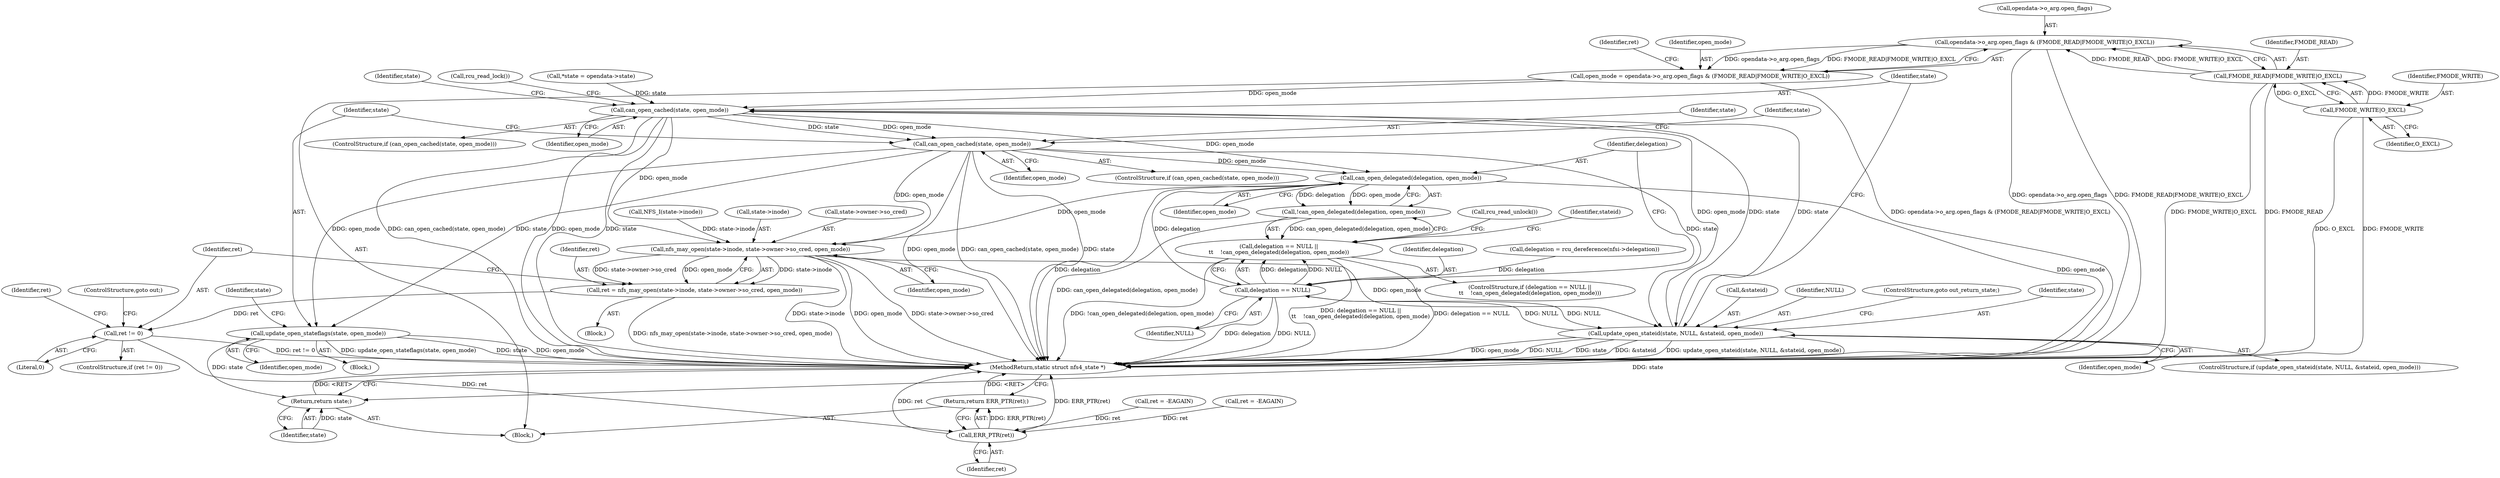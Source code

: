 digraph "1_linux_dc0b027dfadfcb8a5504f7d8052754bf8d501ab9_21@API" {
"1000122" [label="(Call,opendata->o_arg.open_flags & (FMODE_READ|FMODE_WRITE|O_EXCL))"];
"1000128" [label="(Call,FMODE_READ|FMODE_WRITE|O_EXCL)"];
"1000130" [label="(Call,FMODE_WRITE|O_EXCL)"];
"1000120" [label="(Call,open_mode = opendata->o_arg.open_flags & (FMODE_READ|FMODE_WRITE|O_EXCL))"];
"1000142" [label="(Call,can_open_cached(state, open_mode))"];
"1000154" [label="(Call,can_open_cached(state, open_mode))"];
"1000158" [label="(Call,update_open_stateflags(state, open_mode))"];
"1000248" [label="(Return,return state;)"];
"1000189" [label="(Call,can_open_delegated(delegation, open_mode))"];
"1000188" [label="(Call,!can_open_delegated(delegation, open_mode))"];
"1000184" [label="(Call,delegation == NULL ||\n\t\t    !can_open_delegated(delegation, open_mode))"];
"1000211" [label="(Call,nfs_may_open(state->inode, state->owner->so_cred, open_mode))"];
"1000209" [label="(Call,ret = nfs_may_open(state->inode, state->owner->so_cred, open_mode))"];
"1000222" [label="(Call,ret != 0)"];
"1000240" [label="(Call,ERR_PTR(ret))"];
"1000239" [label="(Return,return ERR_PTR(ret);)"];
"1000231" [label="(Call,update_open_stateid(state, NULL, &stateid, open_mode))"];
"1000185" [label="(Call,delegation == NULL)"];
"1000209" [label="(Call,ret = nfs_may_open(state->inode, state->owner->so_cred, open_mode))"];
"1000224" [label="(Literal,0)"];
"1000173" [label="(Identifier,state)"];
"1000143" [label="(Identifier,state)"];
"1000190" [label="(Identifier,delegation)"];
"1000227" [label="(Identifier,ret)"];
"1000177" [label="(Call,delegation = rcu_dereference(nfsi->delegation))"];
"1000241" [label="(Identifier,ret)"];
"1000226" [label="(Call,ret = -EAGAIN)"];
"1000156" [label="(Identifier,open_mode)"];
"1000114" [label="(Call,NFS_I(state->inode))"];
"1000239" [label="(Return,return ERR_PTR(ret);)"];
"1000128" [label="(Call,FMODE_READ|FMODE_WRITE|O_EXCL)"];
"1000220" [label="(Identifier,open_mode)"];
"1000150" [label="(Identifier,state)"];
"1000141" [label="(ControlStructure,if (can_open_cached(state, open_mode)))"];
"1000186" [label="(Identifier,delegation)"];
"1000184" [label="(Call,delegation == NULL ||\n\t\t    !can_open_delegated(delegation, open_mode))"];
"1000123" [label="(Call,opendata->o_arg.open_flags)"];
"1000210" [label="(Identifier,ret)"];
"1000155" [label="(Identifier,state)"];
"1000212" [label="(Call,state->inode)"];
"1000230" [label="(ControlStructure,if (update_open_stateid(state, NULL, &stateid, open_mode)))"];
"1000159" [label="(Identifier,state)"];
"1000191" [label="(Identifier,open_mode)"];
"1000120" [label="(Call,open_mode = opendata->o_arg.open_flags & (FMODE_READ|FMODE_WRITE|O_EXCL))"];
"1000142" [label="(Call,can_open_cached(state, open_mode))"];
"1000140" [label="(Block,)"];
"1000187" [label="(Identifier,NULL)"];
"1000250" [label="(MethodReturn,static struct nfs4_state *)"];
"1000129" [label="(Identifier,FMODE_READ)"];
"1000211" [label="(Call,nfs_may_open(state->inode, state->owner->so_cred, open_mode))"];
"1000240" [label="(Call,ERR_PTR(ret))"];
"1000234" [label="(Call,&stateid)"];
"1000157" [label="(Block,)"];
"1000183" [label="(ControlStructure,if (delegation == NULL ||\n\t\t    !can_open_delegated(delegation, open_mode)))"];
"1000197" [label="(Identifier,stateid)"];
"1000130" [label="(Call,FMODE_WRITE|O_EXCL)"];
"1000144" [label="(Identifier,open_mode)"];
"1000248" [label="(Return,return state;)"];
"1000236" [label="(Identifier,open_mode)"];
"1000189" [label="(Call,can_open_delegated(delegation, open_mode))"];
"1000176" [label="(Call,rcu_read_lock())"];
"1000249" [label="(Identifier,state)"];
"1000233" [label="(Identifier,NULL)"];
"1000135" [label="(Call,ret = -EAGAIN)"];
"1000121" [label="(Identifier,open_mode)"];
"1000106" [label="(Call,*state = opendata->state)"];
"1000231" [label="(Call,update_open_stateid(state, NULL, &stateid, open_mode))"];
"1000221" [label="(ControlStructure,if (ret != 0))"];
"1000215" [label="(Call,state->owner->so_cred)"];
"1000237" [label="(ControlStructure,goto out_return_state;)"];
"1000158" [label="(Call,update_open_stateflags(state, open_mode))"];
"1000153" [label="(ControlStructure,if (can_open_cached(state, open_mode)))"];
"1000132" [label="(Identifier,O_EXCL)"];
"1000223" [label="(Identifier,ret)"];
"1000232" [label="(Identifier,state)"];
"1000154" [label="(Call,can_open_cached(state, open_mode))"];
"1000122" [label="(Call,opendata->o_arg.open_flags & (FMODE_READ|FMODE_WRITE|O_EXCL))"];
"1000225" [label="(ControlStructure,goto out;)"];
"1000188" [label="(Call,!can_open_delegated(delegation, open_mode))"];
"1000160" [label="(Identifier,open_mode)"];
"1000193" [label="(Call,rcu_read_unlock())"];
"1000131" [label="(Identifier,FMODE_WRITE)"];
"1000222" [label="(Call,ret != 0)"];
"1000104" [label="(Block,)"];
"1000185" [label="(Call,delegation == NULL)"];
"1000165" [label="(Identifier,state)"];
"1000136" [label="(Identifier,ret)"];
"1000122" -> "1000120"  [label="AST: "];
"1000122" -> "1000128"  [label="CFG: "];
"1000123" -> "1000122"  [label="AST: "];
"1000128" -> "1000122"  [label="AST: "];
"1000120" -> "1000122"  [label="CFG: "];
"1000122" -> "1000250"  [label="DDG: opendata->o_arg.open_flags"];
"1000122" -> "1000250"  [label="DDG: FMODE_READ|FMODE_WRITE|O_EXCL"];
"1000122" -> "1000120"  [label="DDG: opendata->o_arg.open_flags"];
"1000122" -> "1000120"  [label="DDG: FMODE_READ|FMODE_WRITE|O_EXCL"];
"1000128" -> "1000122"  [label="DDG: FMODE_READ"];
"1000128" -> "1000122"  [label="DDG: FMODE_WRITE|O_EXCL"];
"1000128" -> "1000130"  [label="CFG: "];
"1000129" -> "1000128"  [label="AST: "];
"1000130" -> "1000128"  [label="AST: "];
"1000128" -> "1000250"  [label="DDG: FMODE_WRITE|O_EXCL"];
"1000128" -> "1000250"  [label="DDG: FMODE_READ"];
"1000130" -> "1000128"  [label="DDG: FMODE_WRITE"];
"1000130" -> "1000128"  [label="DDG: O_EXCL"];
"1000130" -> "1000132"  [label="CFG: "];
"1000131" -> "1000130"  [label="AST: "];
"1000132" -> "1000130"  [label="AST: "];
"1000130" -> "1000250"  [label="DDG: O_EXCL"];
"1000130" -> "1000250"  [label="DDG: FMODE_WRITE"];
"1000120" -> "1000104"  [label="AST: "];
"1000121" -> "1000120"  [label="AST: "];
"1000136" -> "1000120"  [label="CFG: "];
"1000120" -> "1000250"  [label="DDG: opendata->o_arg.open_flags & (FMODE_READ|FMODE_WRITE|O_EXCL)"];
"1000120" -> "1000142"  [label="DDG: open_mode"];
"1000142" -> "1000141"  [label="AST: "];
"1000142" -> "1000144"  [label="CFG: "];
"1000143" -> "1000142"  [label="AST: "];
"1000144" -> "1000142"  [label="AST: "];
"1000150" -> "1000142"  [label="CFG: "];
"1000176" -> "1000142"  [label="CFG: "];
"1000142" -> "1000250"  [label="DDG: can_open_cached(state, open_mode)"];
"1000142" -> "1000250"  [label="DDG: open_mode"];
"1000142" -> "1000250"  [label="DDG: state"];
"1000106" -> "1000142"  [label="DDG: state"];
"1000231" -> "1000142"  [label="DDG: state"];
"1000231" -> "1000142"  [label="DDG: open_mode"];
"1000142" -> "1000154"  [label="DDG: state"];
"1000142" -> "1000154"  [label="DDG: open_mode"];
"1000142" -> "1000189"  [label="DDG: open_mode"];
"1000142" -> "1000211"  [label="DDG: open_mode"];
"1000142" -> "1000231"  [label="DDG: state"];
"1000154" -> "1000153"  [label="AST: "];
"1000154" -> "1000156"  [label="CFG: "];
"1000155" -> "1000154"  [label="AST: "];
"1000156" -> "1000154"  [label="AST: "];
"1000159" -> "1000154"  [label="CFG: "];
"1000173" -> "1000154"  [label="CFG: "];
"1000154" -> "1000250"  [label="DDG: state"];
"1000154" -> "1000250"  [label="DDG: can_open_cached(state, open_mode)"];
"1000154" -> "1000250"  [label="DDG: open_mode"];
"1000154" -> "1000158"  [label="DDG: state"];
"1000154" -> "1000158"  [label="DDG: open_mode"];
"1000154" -> "1000189"  [label="DDG: open_mode"];
"1000154" -> "1000211"  [label="DDG: open_mode"];
"1000154" -> "1000231"  [label="DDG: state"];
"1000158" -> "1000157"  [label="AST: "];
"1000158" -> "1000160"  [label="CFG: "];
"1000159" -> "1000158"  [label="AST: "];
"1000160" -> "1000158"  [label="AST: "];
"1000165" -> "1000158"  [label="CFG: "];
"1000158" -> "1000250"  [label="DDG: state"];
"1000158" -> "1000250"  [label="DDG: open_mode"];
"1000158" -> "1000250"  [label="DDG: update_open_stateflags(state, open_mode)"];
"1000158" -> "1000248"  [label="DDG: state"];
"1000248" -> "1000104"  [label="AST: "];
"1000248" -> "1000249"  [label="CFG: "];
"1000249" -> "1000248"  [label="AST: "];
"1000250" -> "1000248"  [label="CFG: "];
"1000248" -> "1000250"  [label="DDG: <RET>"];
"1000249" -> "1000248"  [label="DDG: state"];
"1000231" -> "1000248"  [label="DDG: state"];
"1000189" -> "1000188"  [label="AST: "];
"1000189" -> "1000191"  [label="CFG: "];
"1000190" -> "1000189"  [label="AST: "];
"1000191" -> "1000189"  [label="AST: "];
"1000188" -> "1000189"  [label="CFG: "];
"1000189" -> "1000250"  [label="DDG: delegation"];
"1000189" -> "1000250"  [label="DDG: open_mode"];
"1000189" -> "1000188"  [label="DDG: delegation"];
"1000189" -> "1000188"  [label="DDG: open_mode"];
"1000185" -> "1000189"  [label="DDG: delegation"];
"1000189" -> "1000211"  [label="DDG: open_mode"];
"1000188" -> "1000184"  [label="AST: "];
"1000184" -> "1000188"  [label="CFG: "];
"1000188" -> "1000250"  [label="DDG: can_open_delegated(delegation, open_mode)"];
"1000188" -> "1000184"  [label="DDG: can_open_delegated(delegation, open_mode)"];
"1000184" -> "1000183"  [label="AST: "];
"1000184" -> "1000185"  [label="CFG: "];
"1000185" -> "1000184"  [label="AST: "];
"1000193" -> "1000184"  [label="CFG: "];
"1000197" -> "1000184"  [label="CFG: "];
"1000184" -> "1000250"  [label="DDG: delegation == NULL"];
"1000184" -> "1000250"  [label="DDG: !can_open_delegated(delegation, open_mode)"];
"1000184" -> "1000250"  [label="DDG: delegation == NULL ||\n\t\t    !can_open_delegated(delegation, open_mode)"];
"1000185" -> "1000184"  [label="DDG: delegation"];
"1000185" -> "1000184"  [label="DDG: NULL"];
"1000211" -> "1000209"  [label="AST: "];
"1000211" -> "1000220"  [label="CFG: "];
"1000212" -> "1000211"  [label="AST: "];
"1000215" -> "1000211"  [label="AST: "];
"1000220" -> "1000211"  [label="AST: "];
"1000209" -> "1000211"  [label="CFG: "];
"1000211" -> "1000250"  [label="DDG: state->inode"];
"1000211" -> "1000250"  [label="DDG: open_mode"];
"1000211" -> "1000250"  [label="DDG: state->owner->so_cred"];
"1000211" -> "1000209"  [label="DDG: state->inode"];
"1000211" -> "1000209"  [label="DDG: state->owner->so_cred"];
"1000211" -> "1000209"  [label="DDG: open_mode"];
"1000114" -> "1000211"  [label="DDG: state->inode"];
"1000211" -> "1000231"  [label="DDG: open_mode"];
"1000209" -> "1000140"  [label="AST: "];
"1000210" -> "1000209"  [label="AST: "];
"1000223" -> "1000209"  [label="CFG: "];
"1000209" -> "1000250"  [label="DDG: nfs_may_open(state->inode, state->owner->so_cred, open_mode)"];
"1000209" -> "1000222"  [label="DDG: ret"];
"1000222" -> "1000221"  [label="AST: "];
"1000222" -> "1000224"  [label="CFG: "];
"1000223" -> "1000222"  [label="AST: "];
"1000224" -> "1000222"  [label="AST: "];
"1000225" -> "1000222"  [label="CFG: "];
"1000227" -> "1000222"  [label="CFG: "];
"1000222" -> "1000250"  [label="DDG: ret != 0"];
"1000222" -> "1000240"  [label="DDG: ret"];
"1000240" -> "1000239"  [label="AST: "];
"1000240" -> "1000241"  [label="CFG: "];
"1000241" -> "1000240"  [label="AST: "];
"1000239" -> "1000240"  [label="CFG: "];
"1000240" -> "1000250"  [label="DDG: ERR_PTR(ret)"];
"1000240" -> "1000250"  [label="DDG: ret"];
"1000240" -> "1000239"  [label="DDG: ERR_PTR(ret)"];
"1000226" -> "1000240"  [label="DDG: ret"];
"1000135" -> "1000240"  [label="DDG: ret"];
"1000239" -> "1000104"  [label="AST: "];
"1000250" -> "1000239"  [label="CFG: "];
"1000239" -> "1000250"  [label="DDG: <RET>"];
"1000231" -> "1000230"  [label="AST: "];
"1000231" -> "1000236"  [label="CFG: "];
"1000232" -> "1000231"  [label="AST: "];
"1000233" -> "1000231"  [label="AST: "];
"1000234" -> "1000231"  [label="AST: "];
"1000236" -> "1000231"  [label="AST: "];
"1000143" -> "1000231"  [label="CFG: "];
"1000237" -> "1000231"  [label="CFG: "];
"1000231" -> "1000250"  [label="DDG: update_open_stateid(state, NULL, &stateid, open_mode)"];
"1000231" -> "1000250"  [label="DDG: open_mode"];
"1000231" -> "1000250"  [label="DDG: NULL"];
"1000231" -> "1000250"  [label="DDG: state"];
"1000231" -> "1000250"  [label="DDG: &stateid"];
"1000231" -> "1000185"  [label="DDG: NULL"];
"1000185" -> "1000231"  [label="DDG: NULL"];
"1000185" -> "1000187"  [label="CFG: "];
"1000186" -> "1000185"  [label="AST: "];
"1000187" -> "1000185"  [label="AST: "];
"1000190" -> "1000185"  [label="CFG: "];
"1000185" -> "1000250"  [label="DDG: delegation"];
"1000185" -> "1000250"  [label="DDG: NULL"];
"1000177" -> "1000185"  [label="DDG: delegation"];
}
